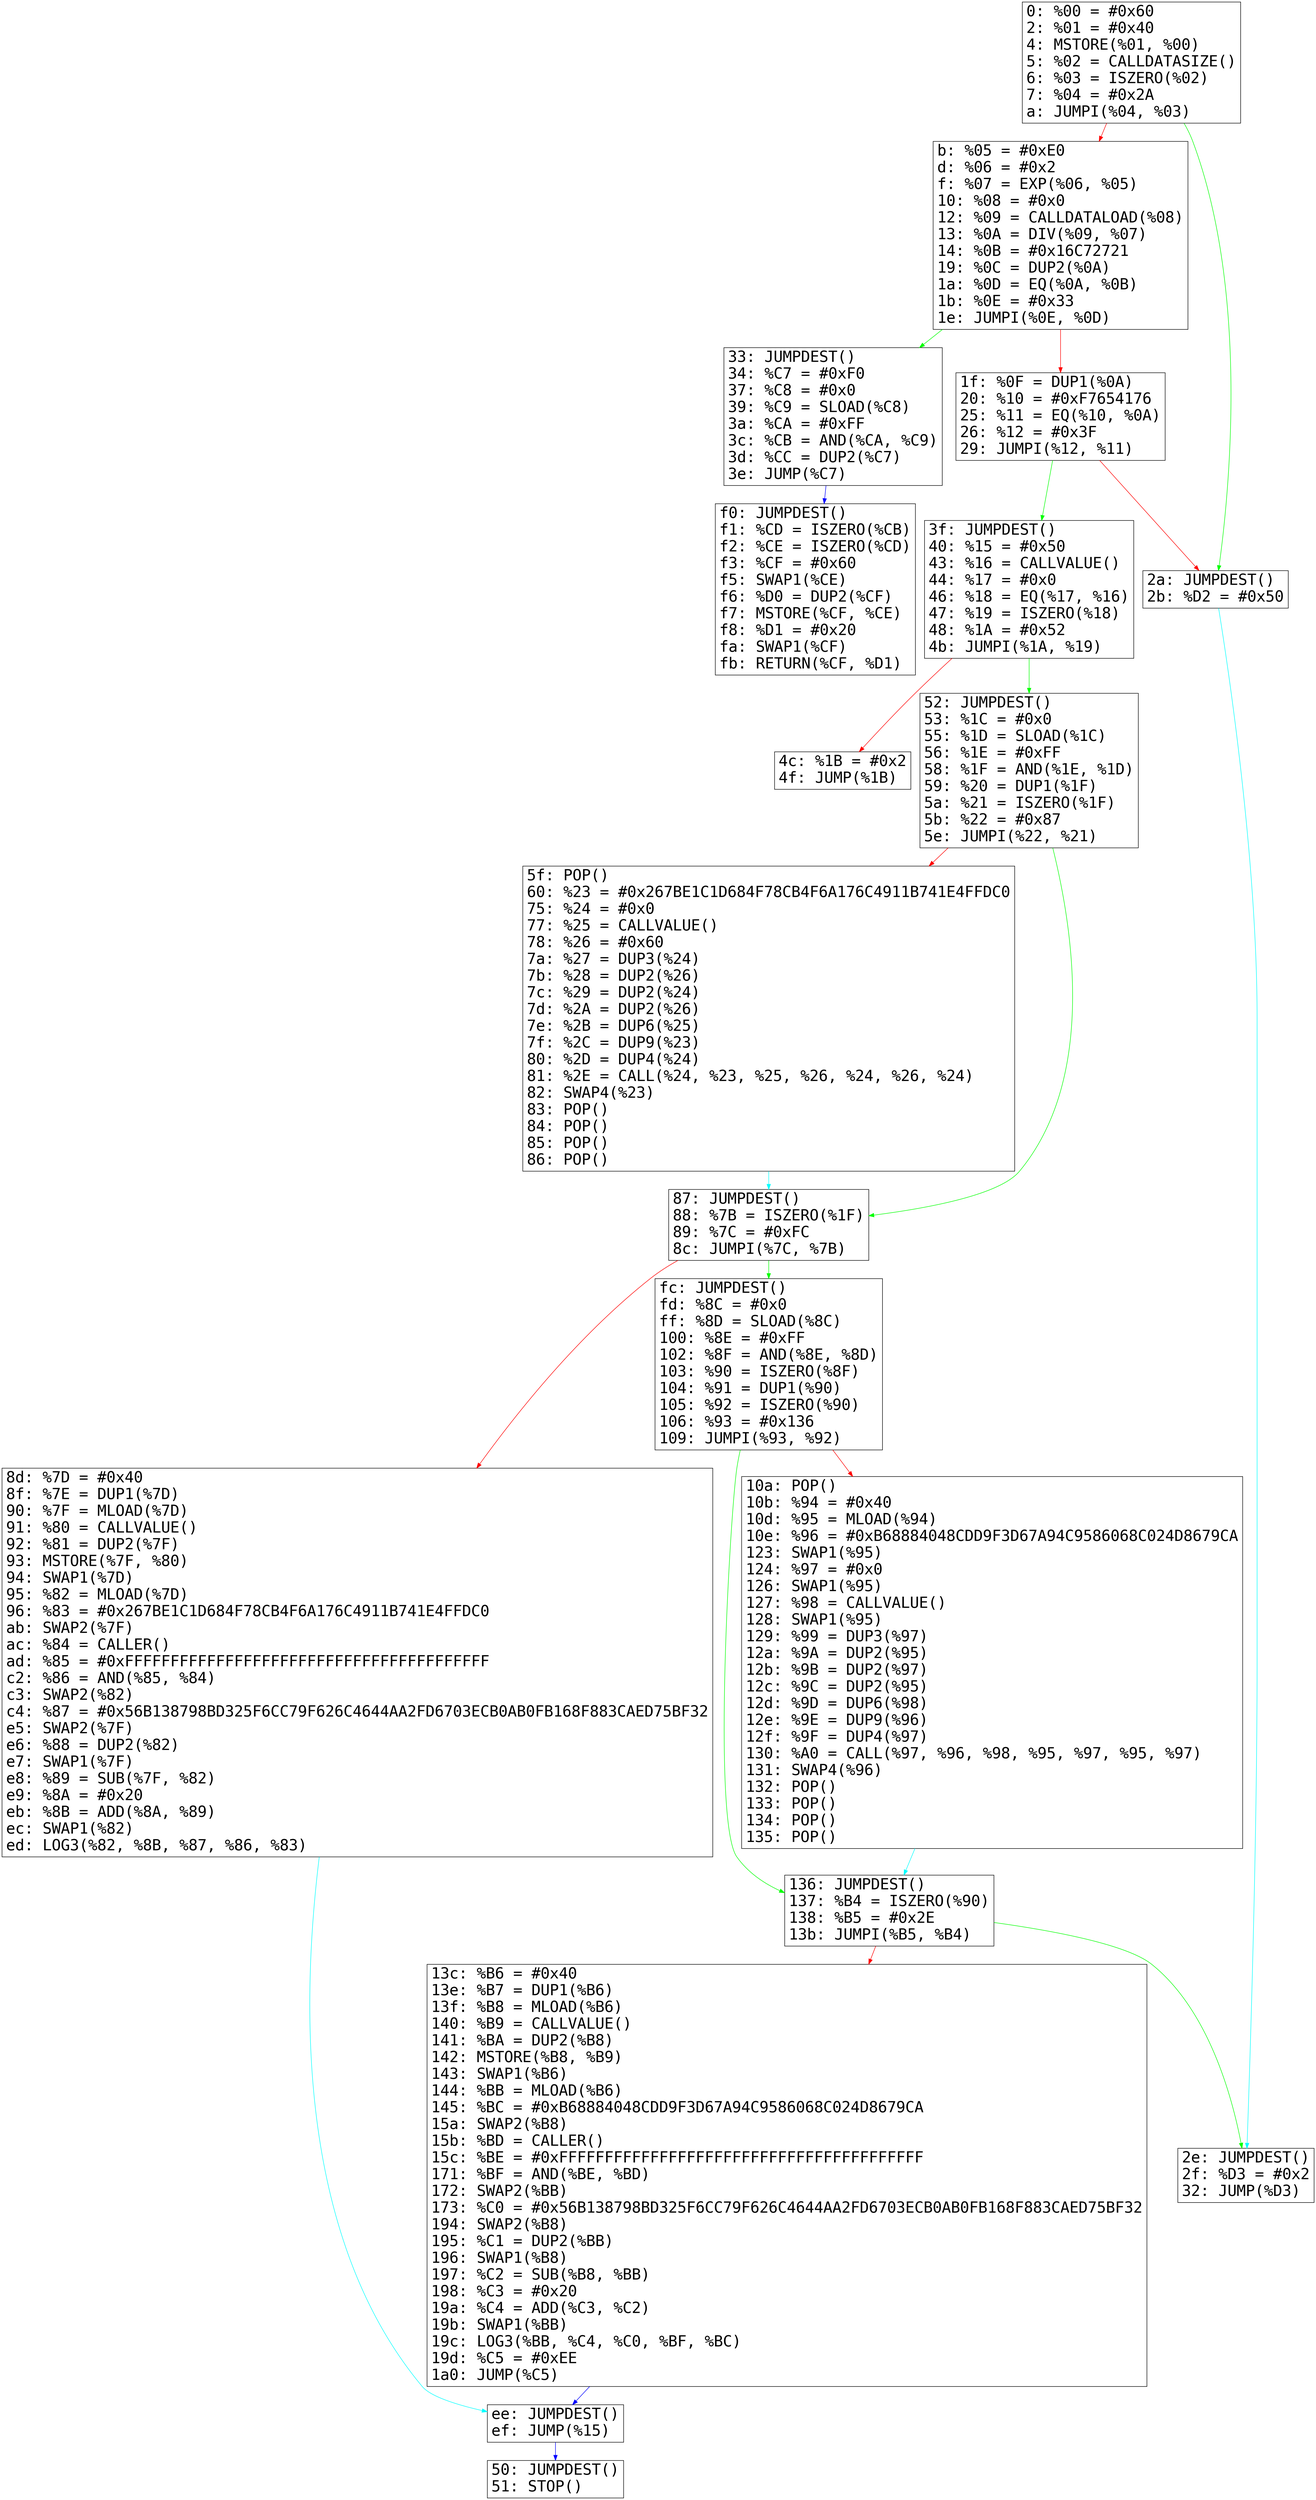 digraph "graph.cfg.gv" {
	subgraph global {
		node [fontname=Courier fontsize=30.0 rank=same shape=box]
		block_0 [label="0: %00 = #0x60\l2: %01 = #0x40\l4: MSTORE(%01, %00)\l5: %02 = CALLDATASIZE()\l6: %03 = ISZERO(%02)\l7: %04 = #0x2A\la: JUMPI(%04, %03)\l"]
		block_b [label="b: %05 = #0xE0\ld: %06 = #0x2\lf: %07 = EXP(%06, %05)\l10: %08 = #0x0\l12: %09 = CALLDATALOAD(%08)\l13: %0A = DIV(%09, %07)\l14: %0B = #0x16C72721\l19: %0C = DUP2(%0A)\l1a: %0D = EQ(%0A, %0B)\l1b: %0E = #0x33\l1e: JUMPI(%0E, %0D)\l"]
		block_1f [label="1f: %0F = DUP1(%0A)\l20: %10 = #0xF7654176\l25: %11 = EQ(%10, %0A)\l26: %12 = #0x3F\l29: JUMPI(%12, %11)\l"]
		block_2a [label="2a: JUMPDEST()\l2b: %D2 = #0x50\l"]
		block_2e [label="2e: JUMPDEST()\l2f: %D3 = #0x2\l32: JUMP(%D3)\l"]
		block_33 [label="33: JUMPDEST()\l34: %C7 = #0xF0\l37: %C8 = #0x0\l39: %C9 = SLOAD(%C8)\l3a: %CA = #0xFF\l3c: %CB = AND(%CA, %C9)\l3d: %CC = DUP2(%C7)\l3e: JUMP(%C7)\l"]
		block_3f [label="3f: JUMPDEST()\l40: %15 = #0x50\l43: %16 = CALLVALUE()\l44: %17 = #0x0\l46: %18 = EQ(%17, %16)\l47: %19 = ISZERO(%18)\l48: %1A = #0x52\l4b: JUMPI(%1A, %19)\l"]
		block_4c [label="4c: %1B = #0x2\l4f: JUMP(%1B)\l"]
		block_50 [label="50: JUMPDEST()\l51: STOP()\l"]
		block_52 [label="52: JUMPDEST()\l53: %1C = #0x0\l55: %1D = SLOAD(%1C)\l56: %1E = #0xFF\l58: %1F = AND(%1E, %1D)\l59: %20 = DUP1(%1F)\l5a: %21 = ISZERO(%1F)\l5b: %22 = #0x87\l5e: JUMPI(%22, %21)\l"]
		block_5f [label="5f: POP()\l60: %23 = #0x267BE1C1D684F78CB4F6A176C4911B741E4FFDC0\l75: %24 = #0x0\l77: %25 = CALLVALUE()\l78: %26 = #0x60\l7a: %27 = DUP3(%24)\l7b: %28 = DUP2(%26)\l7c: %29 = DUP2(%24)\l7d: %2A = DUP2(%26)\l7e: %2B = DUP6(%25)\l7f: %2C = DUP9(%23)\l80: %2D = DUP4(%24)\l81: %2E = CALL(%24, %23, %25, %26, %24, %26, %24)\l82: SWAP4(%23)\l83: POP()\l84: POP()\l85: POP()\l86: POP()\l"]
		block_87 [label="87: JUMPDEST()\l88: %7B = ISZERO(%1F)\l89: %7C = #0xFC\l8c: JUMPI(%7C, %7B)\l"]
		block_8d [label="8d: %7D = #0x40\l8f: %7E = DUP1(%7D)\l90: %7F = MLOAD(%7D)\l91: %80 = CALLVALUE()\l92: %81 = DUP2(%7F)\l93: MSTORE(%7F, %80)\l94: SWAP1(%7D)\l95: %82 = MLOAD(%7D)\l96: %83 = #0x267BE1C1D684F78CB4F6A176C4911B741E4FFDC0\lab: SWAP2(%7F)\lac: %84 = CALLER()\lad: %85 = #0xFFFFFFFFFFFFFFFFFFFFFFFFFFFFFFFFFFFFFFFF\lc2: %86 = AND(%85, %84)\lc3: SWAP2(%82)\lc4: %87 = #0x56B138798BD325F6CC79F626C4644AA2FD6703ECB0AB0FB168F883CAED75BF32\le5: SWAP2(%7F)\le6: %88 = DUP2(%82)\le7: SWAP1(%7F)\le8: %89 = SUB(%7F, %82)\le9: %8A = #0x20\leb: %8B = ADD(%8A, %89)\lec: SWAP1(%82)\led: LOG3(%82, %8B, %87, %86, %83)\l"]
		block_ee [label="ee: JUMPDEST()\lef: JUMP(%15)\l"]
		block_f0 [label="f0: JUMPDEST()\lf1: %CD = ISZERO(%CB)\lf2: %CE = ISZERO(%CD)\lf3: %CF = #0x60\lf5: SWAP1(%CE)\lf6: %D0 = DUP2(%CF)\lf7: MSTORE(%CF, %CE)\lf8: %D1 = #0x20\lfa: SWAP1(%CF)\lfb: RETURN(%CF, %D1)\l"]
		block_fc [label="fc: JUMPDEST()\lfd: %8C = #0x0\lff: %8D = SLOAD(%8C)\l100: %8E = #0xFF\l102: %8F = AND(%8E, %8D)\l103: %90 = ISZERO(%8F)\l104: %91 = DUP1(%90)\l105: %92 = ISZERO(%90)\l106: %93 = #0x136\l109: JUMPI(%93, %92)\l"]
		block_10a [label="10a: POP()\l10b: %94 = #0x40\l10d: %95 = MLOAD(%94)\l10e: %96 = #0xB68884048CDD9F3D67A94C9586068C024D8679CA\l123: SWAP1(%95)\l124: %97 = #0x0\l126: SWAP1(%95)\l127: %98 = CALLVALUE()\l128: SWAP1(%95)\l129: %99 = DUP3(%97)\l12a: %9A = DUP2(%95)\l12b: %9B = DUP2(%97)\l12c: %9C = DUP2(%95)\l12d: %9D = DUP6(%98)\l12e: %9E = DUP9(%96)\l12f: %9F = DUP4(%97)\l130: %A0 = CALL(%97, %96, %98, %95, %97, %95, %97)\l131: SWAP4(%96)\l132: POP()\l133: POP()\l134: POP()\l135: POP()\l"]
		block_136 [label="136: JUMPDEST()\l137: %B4 = ISZERO(%90)\l138: %B5 = #0x2E\l13b: JUMPI(%B5, %B4)\l"]
		block_13c [label="13c: %B6 = #0x40\l13e: %B7 = DUP1(%B6)\l13f: %B8 = MLOAD(%B6)\l140: %B9 = CALLVALUE()\l141: %BA = DUP2(%B8)\l142: MSTORE(%B8, %B9)\l143: SWAP1(%B6)\l144: %BB = MLOAD(%B6)\l145: %BC = #0xB68884048CDD9F3D67A94C9586068C024D8679CA\l15a: SWAP2(%B8)\l15b: %BD = CALLER()\l15c: %BE = #0xFFFFFFFFFFFFFFFFFFFFFFFFFFFFFFFFFFFFFFFF\l171: %BF = AND(%BE, %BD)\l172: SWAP2(%BB)\l173: %C0 = #0x56B138798BD325F6CC79F626C4644AA2FD6703ECB0AB0FB168F883CAED75BF32\l194: SWAP2(%B8)\l195: %C1 = DUP2(%BB)\l196: SWAP1(%B8)\l197: %C2 = SUB(%B8, %BB)\l198: %C3 = #0x20\l19a: %C4 = ADD(%C3, %C2)\l19b: SWAP1(%BB)\l19c: LOG3(%BB, %C4, %C0, %BF, %BC)\l19d: %C5 = #0xEE\l1a0: JUMP(%C5)\l"]
	}
	block_136 -> block_2e [color=green]
	block_b -> block_1f [color=red]
	block_b -> block_33 [color=green]
	block_52 -> block_87 [color=green]
	block_fc -> block_10a [color=red]
	block_136 -> block_13c [color=red]
	block_10a -> block_136 [color=cyan]
	block_5f -> block_87 [color=cyan]
	block_fc -> block_136 [color=green]
	block_33 -> block_f0 [color=blue]
	block_1f -> block_2a [color=red]
	block_87 -> block_fc [color=green]
	block_ee -> block_50 [color=blue]
	block_8d -> block_ee [color=cyan]
	block_87 -> block_8d [color=red]
	block_13c -> block_ee [color=blue]
	block_3f -> block_52 [color=green]
	block_0 -> block_b [color=red]
	block_2a -> block_2e [color=cyan]
	block_1f -> block_3f [color=green]
	block_3f -> block_4c [color=red]
	block_52 -> block_5f [color=red]
	block_0 -> block_2a [color=green]
}
